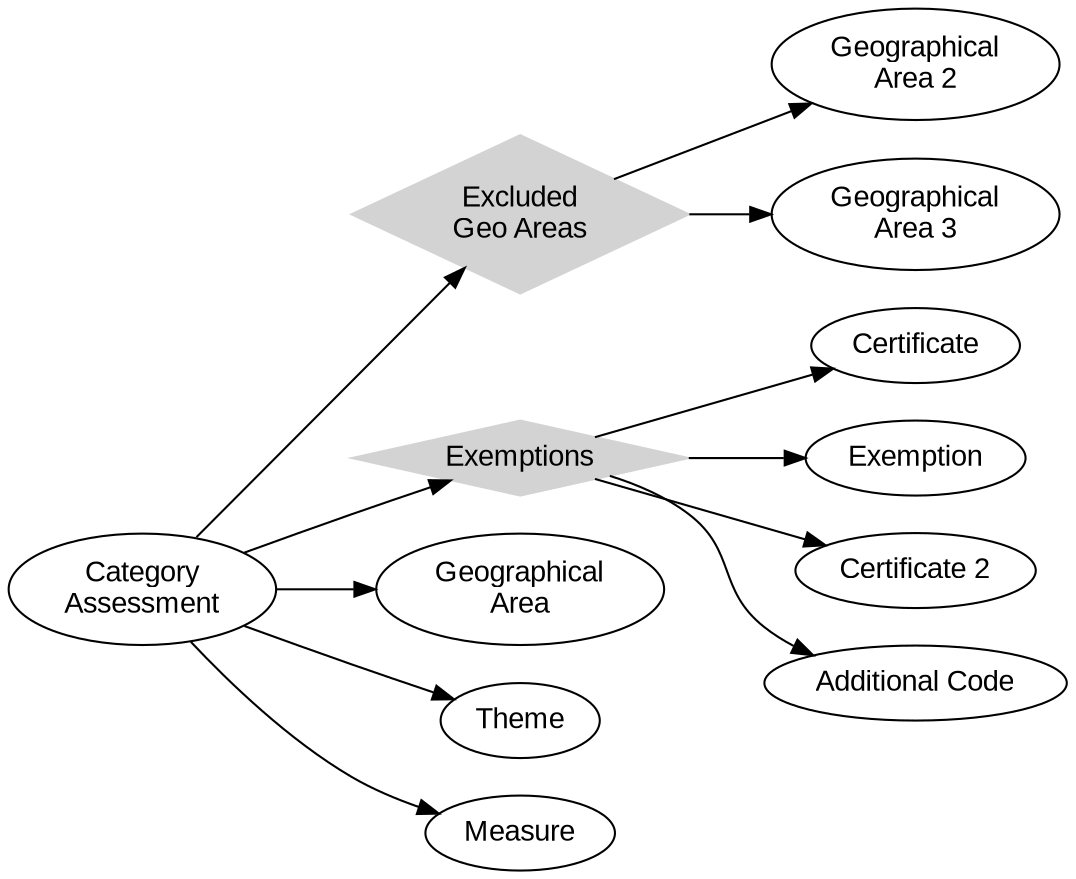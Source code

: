 digraph {
    rankdir="LR"
    fontname="Arial,sans-serif"
    node [fontname="Arial,sans-serif"]
    edge [fontname="Arial,sans-serif"]

    node [shape=diamond,style=filled,color=lightgrey];
    "Excluded\nGeo Areas";
    "Exemptions";

    node [shape=ellipse,style=unfilled,color=black];
    "Category\nAssessment" -> "Exemptions"
    "Exemptions" -> "Certificate"
    "Exemptions" -> "Exemption"
    "Exemptions" -> "Certificate 2"
    "Exemptions" -> "Additional Code"
    "Category\nAssessment" -> "Geographical\nArea"
    "Category\nAssessment" -> "Excluded\nGeo Areas"
    "Excluded\nGeo Areas" -> "Geographical\nArea 2"
    "Excluded\nGeo Areas" -> "Geographical\nArea 3"
    "Category\nAssessment" -> "Theme"
    "Category\nAssessment" -> "Measure"
}
